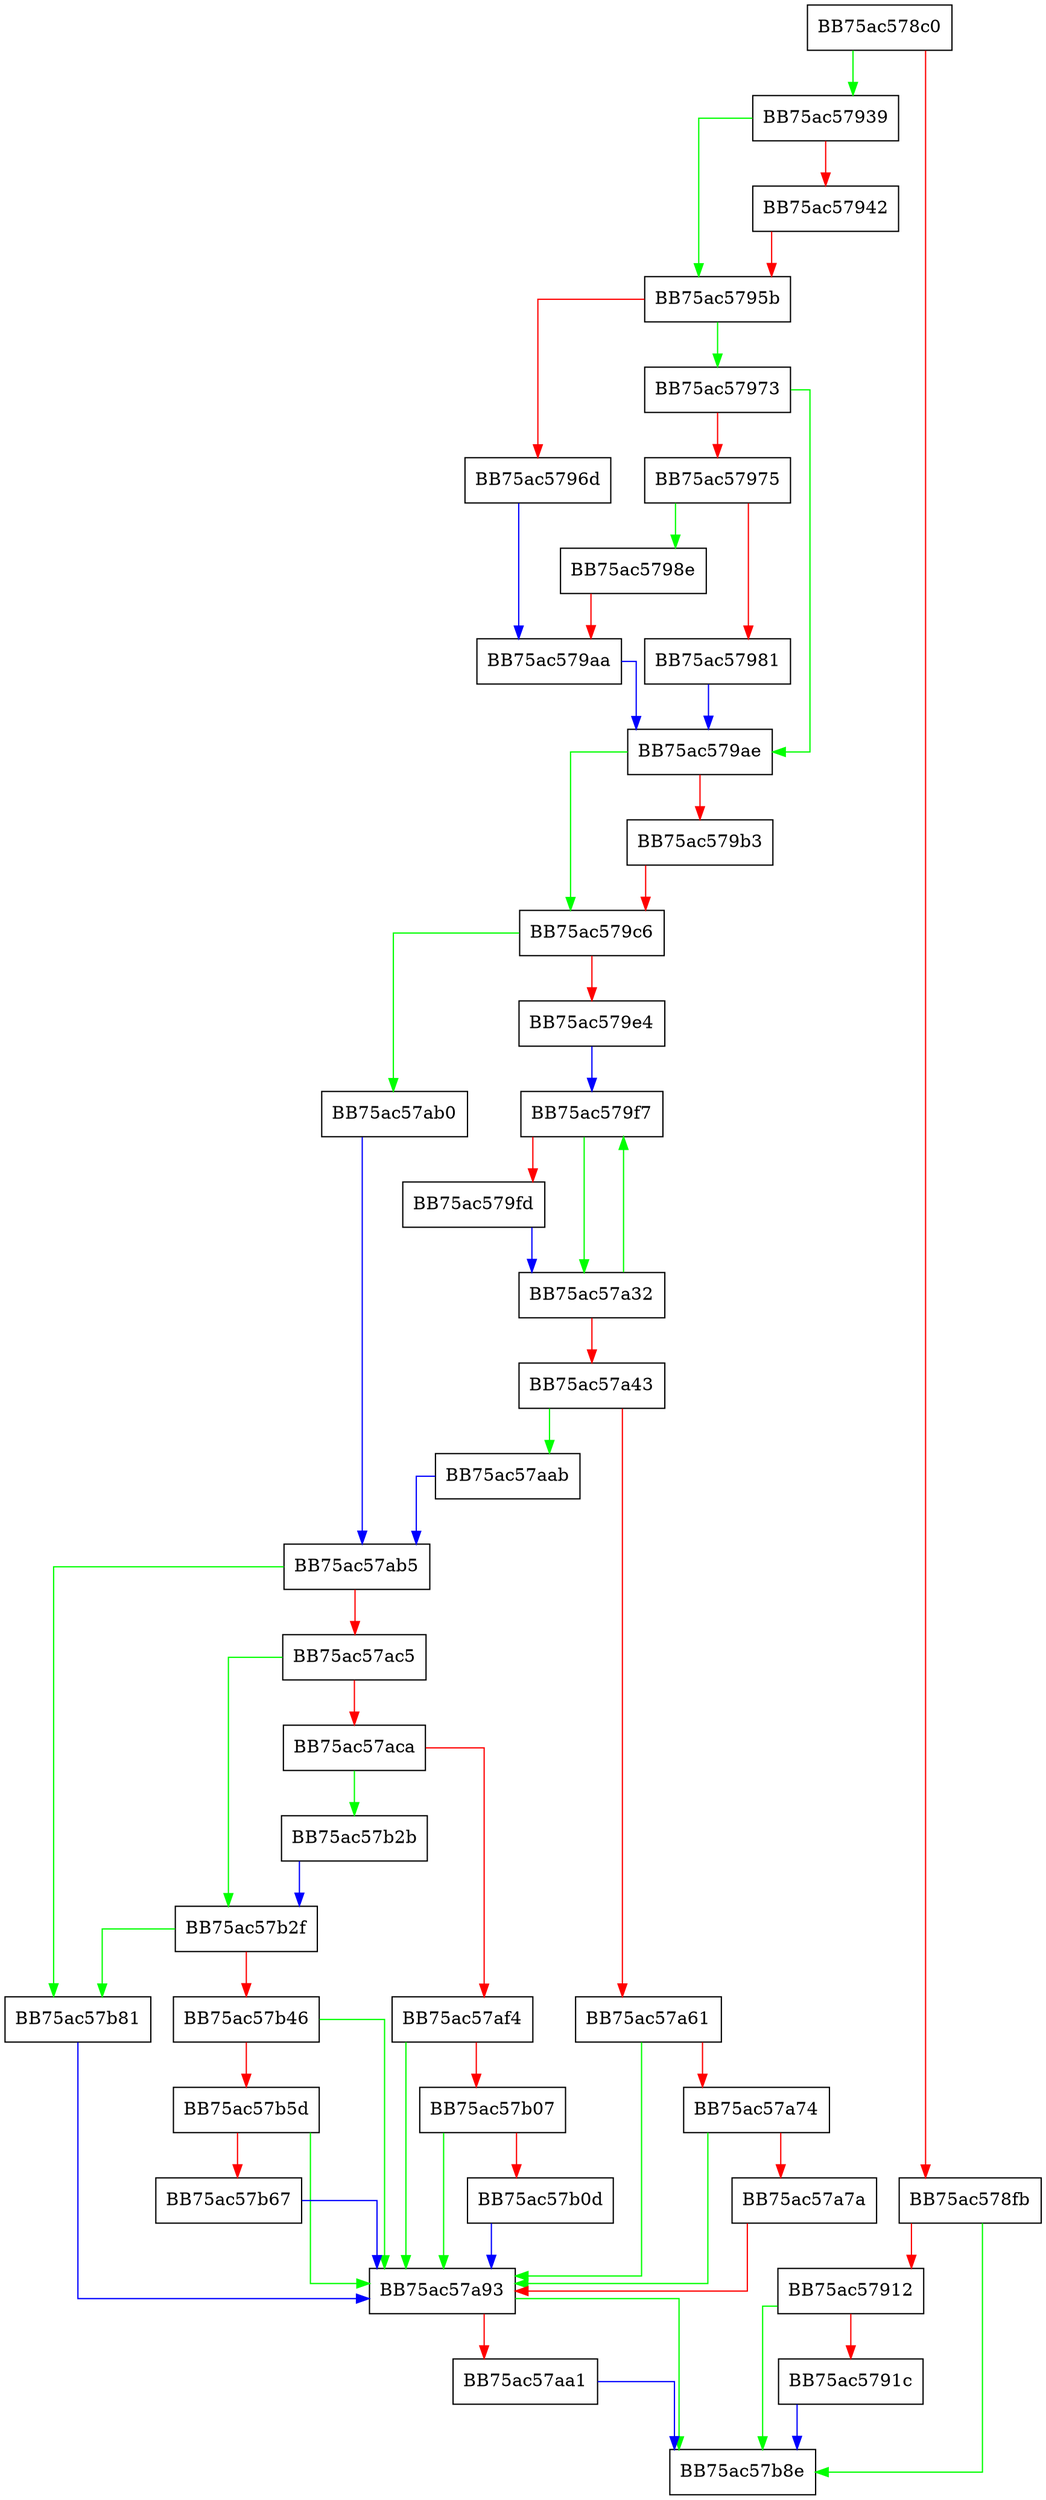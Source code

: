 digraph Write {
  node [shape="box"];
  graph [splines=ortho];
  BB75ac578c0 -> BB75ac57939 [color="green"];
  BB75ac578c0 -> BB75ac578fb [color="red"];
  BB75ac578fb -> BB75ac57b8e [color="green"];
  BB75ac578fb -> BB75ac57912 [color="red"];
  BB75ac57912 -> BB75ac57b8e [color="green"];
  BB75ac57912 -> BB75ac5791c [color="red"];
  BB75ac5791c -> BB75ac57b8e [color="blue"];
  BB75ac57939 -> BB75ac5795b [color="green"];
  BB75ac57939 -> BB75ac57942 [color="red"];
  BB75ac57942 -> BB75ac5795b [color="red"];
  BB75ac5795b -> BB75ac57973 [color="green"];
  BB75ac5795b -> BB75ac5796d [color="red"];
  BB75ac5796d -> BB75ac579aa [color="blue"];
  BB75ac57973 -> BB75ac579ae [color="green"];
  BB75ac57973 -> BB75ac57975 [color="red"];
  BB75ac57975 -> BB75ac5798e [color="green"];
  BB75ac57975 -> BB75ac57981 [color="red"];
  BB75ac57981 -> BB75ac579ae [color="blue"];
  BB75ac5798e -> BB75ac579aa [color="red"];
  BB75ac579aa -> BB75ac579ae [color="blue"];
  BB75ac579ae -> BB75ac579c6 [color="green"];
  BB75ac579ae -> BB75ac579b3 [color="red"];
  BB75ac579b3 -> BB75ac579c6 [color="red"];
  BB75ac579c6 -> BB75ac57ab0 [color="green"];
  BB75ac579c6 -> BB75ac579e4 [color="red"];
  BB75ac579e4 -> BB75ac579f7 [color="blue"];
  BB75ac579f7 -> BB75ac57a32 [color="green"];
  BB75ac579f7 -> BB75ac579fd [color="red"];
  BB75ac579fd -> BB75ac57a32 [color="blue"];
  BB75ac57a32 -> BB75ac579f7 [color="green"];
  BB75ac57a32 -> BB75ac57a43 [color="red"];
  BB75ac57a43 -> BB75ac57aab [color="green"];
  BB75ac57a43 -> BB75ac57a61 [color="red"];
  BB75ac57a61 -> BB75ac57a93 [color="green"];
  BB75ac57a61 -> BB75ac57a74 [color="red"];
  BB75ac57a74 -> BB75ac57a93 [color="green"];
  BB75ac57a74 -> BB75ac57a7a [color="red"];
  BB75ac57a7a -> BB75ac57a93 [color="red"];
  BB75ac57a93 -> BB75ac57b8e [color="green"];
  BB75ac57a93 -> BB75ac57aa1 [color="red"];
  BB75ac57aa1 -> BB75ac57b8e [color="blue"];
  BB75ac57aab -> BB75ac57ab5 [color="blue"];
  BB75ac57ab0 -> BB75ac57ab5 [color="blue"];
  BB75ac57ab5 -> BB75ac57b81 [color="green"];
  BB75ac57ab5 -> BB75ac57ac5 [color="red"];
  BB75ac57ac5 -> BB75ac57b2f [color="green"];
  BB75ac57ac5 -> BB75ac57aca [color="red"];
  BB75ac57aca -> BB75ac57b2b [color="green"];
  BB75ac57aca -> BB75ac57af4 [color="red"];
  BB75ac57af4 -> BB75ac57a93 [color="green"];
  BB75ac57af4 -> BB75ac57b07 [color="red"];
  BB75ac57b07 -> BB75ac57a93 [color="green"];
  BB75ac57b07 -> BB75ac57b0d [color="red"];
  BB75ac57b0d -> BB75ac57a93 [color="blue"];
  BB75ac57b2b -> BB75ac57b2f [color="blue"];
  BB75ac57b2f -> BB75ac57b81 [color="green"];
  BB75ac57b2f -> BB75ac57b46 [color="red"];
  BB75ac57b46 -> BB75ac57a93 [color="green"];
  BB75ac57b46 -> BB75ac57b5d [color="red"];
  BB75ac57b5d -> BB75ac57a93 [color="green"];
  BB75ac57b5d -> BB75ac57b67 [color="red"];
  BB75ac57b67 -> BB75ac57a93 [color="blue"];
  BB75ac57b81 -> BB75ac57a93 [color="blue"];
}